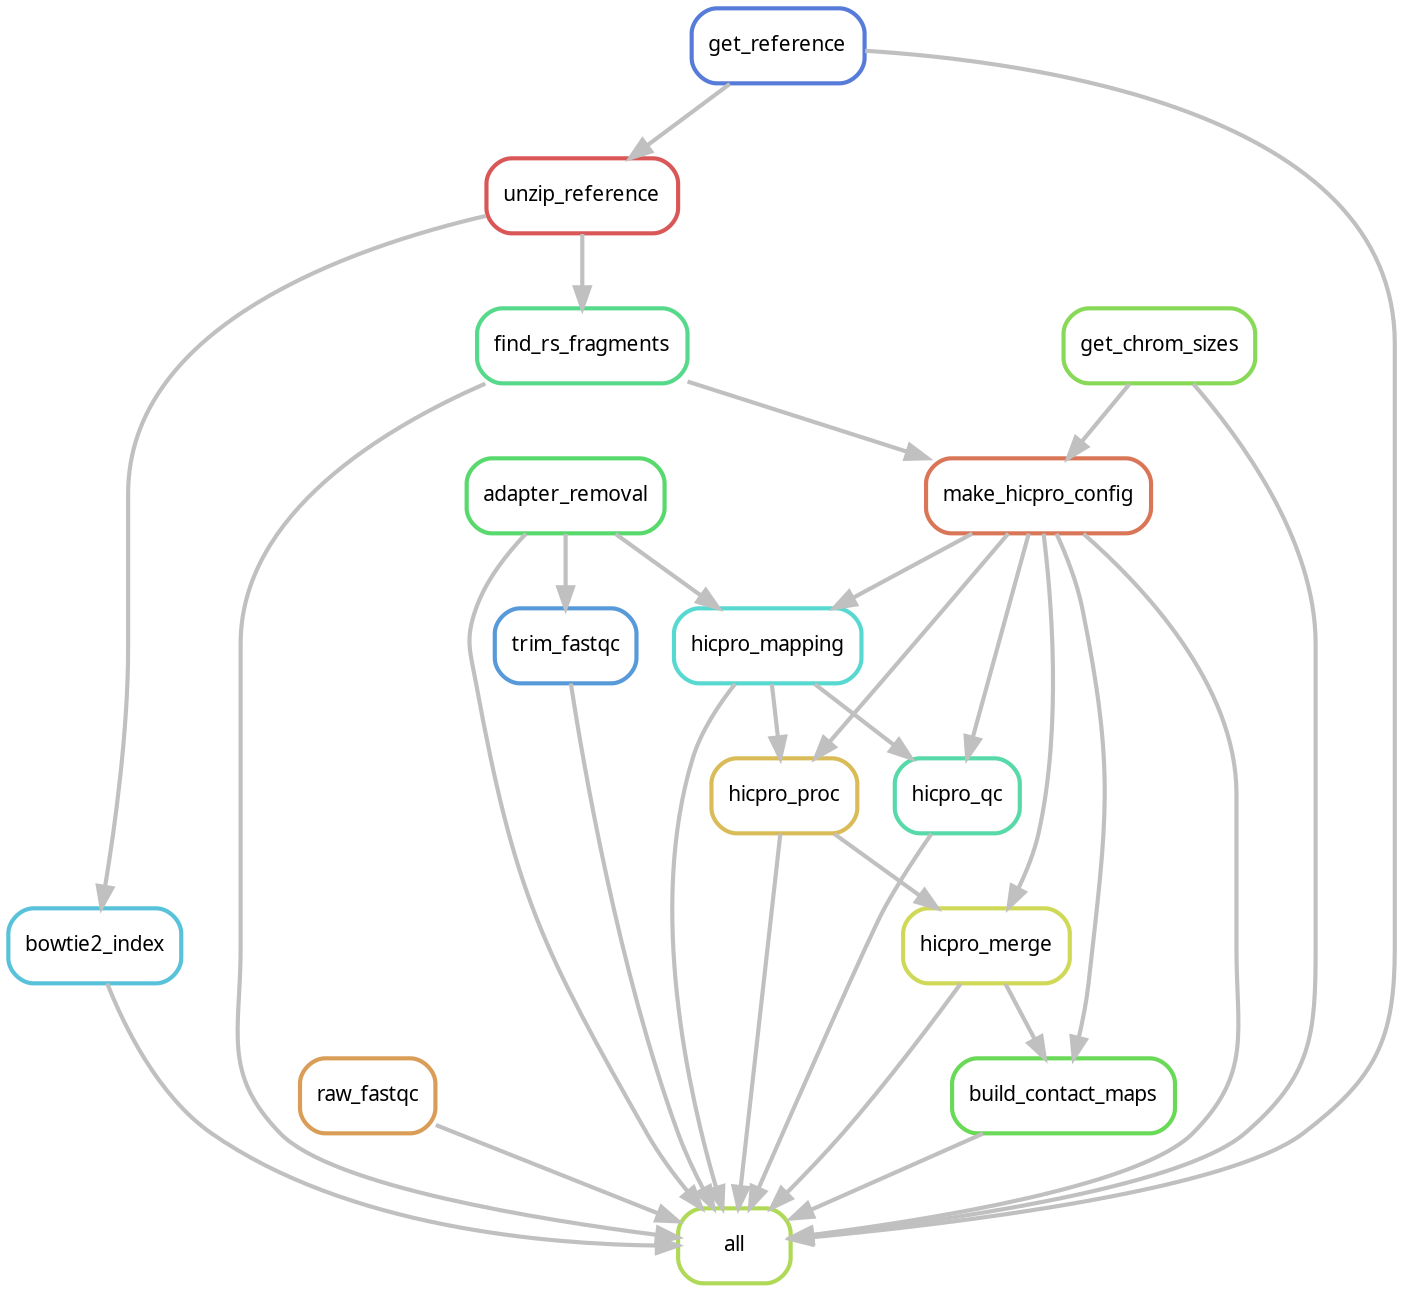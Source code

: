 digraph snakemake_dag {
    graph[bgcolor=white, margin=0];
    node[shape=box, style=rounded, fontname=sans,                 fontsize=10, penwidth=2];
    edge[penwidth=2, color=grey];
	0[label = "all", color = "0.22 0.6 0.85", style="rounded"];
	1[label = "bowtie2_index", color = "0.53 0.6 0.85", style="rounded"];
	2[label = "unzip_reference", color = "0.00 0.6 0.85", style="rounded"];
	3[label = "get_reference", color = "0.62 0.6 0.85", style="rounded"];
	4[label = "raw_fastqc", color = "0.09 0.6 0.85", style="rounded"];
	5[label = "trim_fastqc", color = "0.58 0.6 0.85", style="rounded"];
	6[label = "adapter_removal", color = "0.36 0.6 0.85", style="rounded"];
	7[label = "get_chrom_sizes", color = "0.27 0.6 0.85", style="rounded"];
	8[label = "find_rs_fragments", color = "0.40 0.6 0.85", style="rounded"];
	9[label = "make_hicpro_config", color = "0.04 0.6 0.85", style="rounded"];
	10[label = "hicpro_mapping", color = "0.49 0.6 0.85", style="rounded"];
	11[label = "hicpro_qc", color = "0.44 0.6 0.85", style="rounded"];
	12[label = "hicpro_proc", color = "0.13 0.6 0.85", style="rounded"];
	13[label = "hicpro_merge", color = "0.18 0.6 0.85", style="rounded"];
	14[label = "build_contact_maps", color = "0.31 0.6 0.85", style="rounded"];
	9 -> 0
	4 -> 0
	12 -> 0
	13 -> 0
	7 -> 0
	14 -> 0
	6 -> 0
	8 -> 0
	11 -> 0
	10 -> 0
	1 -> 0
	5 -> 0
	3 -> 0
	2 -> 1
	3 -> 2
	6 -> 5
	2 -> 8
	7 -> 9
	8 -> 9
	6 -> 10
	9 -> 10
	10 -> 11
	9 -> 11
	10 -> 12
	9 -> 12
	12 -> 13
	9 -> 13
	13 -> 14
	9 -> 14
}            
